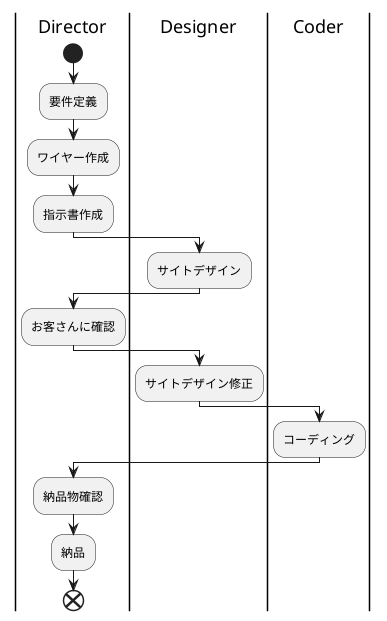 @startuml
|Director|
start
:要件定義;
:ワイヤー作成;
:指示書作成;
|Designer|
:サイトデザイン;
|Director|
:お客さんに確認;
|Designer|
:サイトデザイン修正;
|Coder|
:コーディング;
|Director|
:納品物確認;
:納品;
end
@enduml
